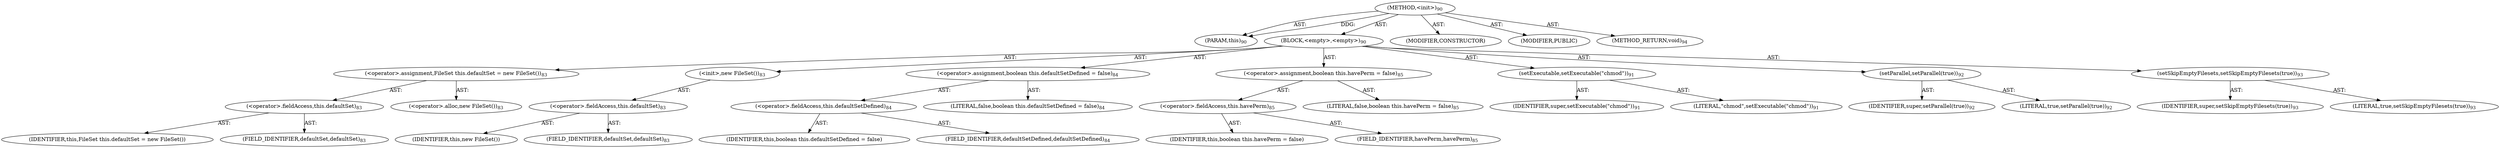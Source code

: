 digraph "&lt;init&gt;" {  
"111669149696" [label = <(METHOD,&lt;init&gt;)<SUB>90</SUB>> ]
"115964117000" [label = <(PARAM,this)<SUB>90</SUB>> ]
"25769803776" [label = <(BLOCK,&lt;empty&gt;,&lt;empty&gt;)<SUB>90</SUB>> ]
"30064771072" [label = <(&lt;operator&gt;.assignment,FileSet this.defaultSet = new FileSet())<SUB>83</SUB>> ]
"30064771073" [label = <(&lt;operator&gt;.fieldAccess,this.defaultSet)<SUB>83</SUB>> ]
"68719476757" [label = <(IDENTIFIER,this,FileSet this.defaultSet = new FileSet())> ]
"55834574848" [label = <(FIELD_IDENTIFIER,defaultSet,defaultSet)<SUB>83</SUB>> ]
"30064771074" [label = <(&lt;operator&gt;.alloc,new FileSet())<SUB>83</SUB>> ]
"30064771075" [label = <(&lt;init&gt;,new FileSet())<SUB>83</SUB>> ]
"30064771076" [label = <(&lt;operator&gt;.fieldAccess,this.defaultSet)<SUB>83</SUB>> ]
"68719476758" [label = <(IDENTIFIER,this,new FileSet())> ]
"55834574849" [label = <(FIELD_IDENTIFIER,defaultSet,defaultSet)<SUB>83</SUB>> ]
"30064771077" [label = <(&lt;operator&gt;.assignment,boolean this.defaultSetDefined = false)<SUB>84</SUB>> ]
"30064771078" [label = <(&lt;operator&gt;.fieldAccess,this.defaultSetDefined)<SUB>84</SUB>> ]
"68719476759" [label = <(IDENTIFIER,this,boolean this.defaultSetDefined = false)> ]
"55834574850" [label = <(FIELD_IDENTIFIER,defaultSetDefined,defaultSetDefined)<SUB>84</SUB>> ]
"90194313216" [label = <(LITERAL,false,boolean this.defaultSetDefined = false)<SUB>84</SUB>> ]
"30064771079" [label = <(&lt;operator&gt;.assignment,boolean this.havePerm = false)<SUB>85</SUB>> ]
"30064771080" [label = <(&lt;operator&gt;.fieldAccess,this.havePerm)<SUB>85</SUB>> ]
"68719476760" [label = <(IDENTIFIER,this,boolean this.havePerm = false)> ]
"55834574851" [label = <(FIELD_IDENTIFIER,havePerm,havePerm)<SUB>85</SUB>> ]
"90194313217" [label = <(LITERAL,false,boolean this.havePerm = false)<SUB>85</SUB>> ]
"30064771081" [label = <(setExecutable,setExecutable(&quot;chmod&quot;))<SUB>91</SUB>> ]
"68719476761" [label = <(IDENTIFIER,super,setExecutable(&quot;chmod&quot;))<SUB>91</SUB>> ]
"90194313218" [label = <(LITERAL,&quot;chmod&quot;,setExecutable(&quot;chmod&quot;))<SUB>91</SUB>> ]
"30064771082" [label = <(setParallel,setParallel(true))<SUB>92</SUB>> ]
"68719476762" [label = <(IDENTIFIER,super,setParallel(true))<SUB>92</SUB>> ]
"90194313219" [label = <(LITERAL,true,setParallel(true))<SUB>92</SUB>> ]
"30064771083" [label = <(setSkipEmptyFilesets,setSkipEmptyFilesets(true))<SUB>93</SUB>> ]
"68719476763" [label = <(IDENTIFIER,super,setSkipEmptyFilesets(true))<SUB>93</SUB>> ]
"90194313220" [label = <(LITERAL,true,setSkipEmptyFilesets(true))<SUB>93</SUB>> ]
"133143986179" [label = <(MODIFIER,CONSTRUCTOR)> ]
"133143986180" [label = <(MODIFIER,PUBLIC)> ]
"128849018880" [label = <(METHOD_RETURN,void)<SUB>94</SUB>> ]
  "111669149696" -> "115964117000"  [ label = "AST: "] 
  "111669149696" -> "25769803776"  [ label = "AST: "] 
  "111669149696" -> "133143986179"  [ label = "AST: "] 
  "111669149696" -> "133143986180"  [ label = "AST: "] 
  "111669149696" -> "128849018880"  [ label = "AST: "] 
  "25769803776" -> "30064771072"  [ label = "AST: "] 
  "25769803776" -> "30064771075"  [ label = "AST: "] 
  "25769803776" -> "30064771077"  [ label = "AST: "] 
  "25769803776" -> "30064771079"  [ label = "AST: "] 
  "25769803776" -> "30064771081"  [ label = "AST: "] 
  "25769803776" -> "30064771082"  [ label = "AST: "] 
  "25769803776" -> "30064771083"  [ label = "AST: "] 
  "30064771072" -> "30064771073"  [ label = "AST: "] 
  "30064771072" -> "30064771074"  [ label = "AST: "] 
  "30064771073" -> "68719476757"  [ label = "AST: "] 
  "30064771073" -> "55834574848"  [ label = "AST: "] 
  "30064771075" -> "30064771076"  [ label = "AST: "] 
  "30064771076" -> "68719476758"  [ label = "AST: "] 
  "30064771076" -> "55834574849"  [ label = "AST: "] 
  "30064771077" -> "30064771078"  [ label = "AST: "] 
  "30064771077" -> "90194313216"  [ label = "AST: "] 
  "30064771078" -> "68719476759"  [ label = "AST: "] 
  "30064771078" -> "55834574850"  [ label = "AST: "] 
  "30064771079" -> "30064771080"  [ label = "AST: "] 
  "30064771079" -> "90194313217"  [ label = "AST: "] 
  "30064771080" -> "68719476760"  [ label = "AST: "] 
  "30064771080" -> "55834574851"  [ label = "AST: "] 
  "30064771081" -> "68719476761"  [ label = "AST: "] 
  "30064771081" -> "90194313218"  [ label = "AST: "] 
  "30064771082" -> "68719476762"  [ label = "AST: "] 
  "30064771082" -> "90194313219"  [ label = "AST: "] 
  "30064771083" -> "68719476763"  [ label = "AST: "] 
  "30064771083" -> "90194313220"  [ label = "AST: "] 
  "111669149696" -> "115964117000"  [ label = "DDG: "] 
}

